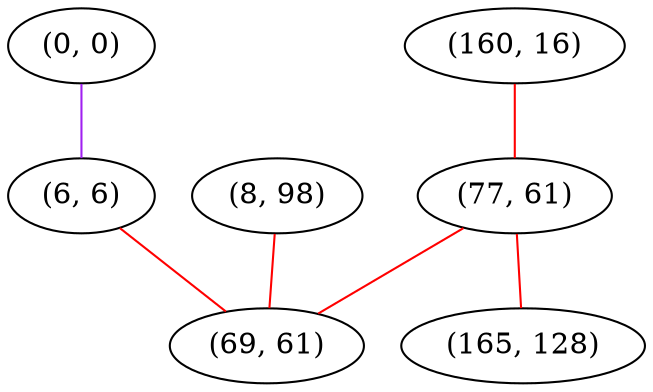 graph "" {
"(0, 0)";
"(8, 98)";
"(6, 6)";
"(160, 16)";
"(77, 61)";
"(165, 128)";
"(69, 61)";
"(0, 0)" -- "(6, 6)"  [color=purple, key=0, weight=4];
"(8, 98)" -- "(69, 61)"  [color=red, key=0, weight=1];
"(6, 6)" -- "(69, 61)"  [color=red, key=0, weight=1];
"(160, 16)" -- "(77, 61)"  [color=red, key=0, weight=1];
"(77, 61)" -- "(69, 61)"  [color=red, key=0, weight=1];
"(77, 61)" -- "(165, 128)"  [color=red, key=0, weight=1];
}
